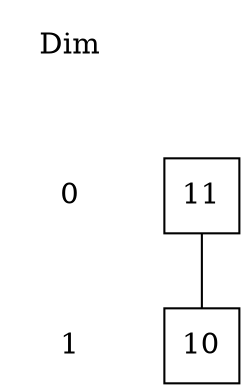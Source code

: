 digraph lattice {
size = "6,6";
"rt" [label="Dim", color=white];
"rt" -> "s0" [color=white, arrowhead=none];
"s0" [label="0", color=white];
"s0" -> "s1" [color=white, arrowhead=none];
"s1" [label="1", color=white];
"1" [label="10", shape=square];
{ rank=same; "s1" "1"; }
"2" [label="11", shape=square];
{ rank=same; "s0" "2"; }
"2" -> "1" [arrowhead=none];
}